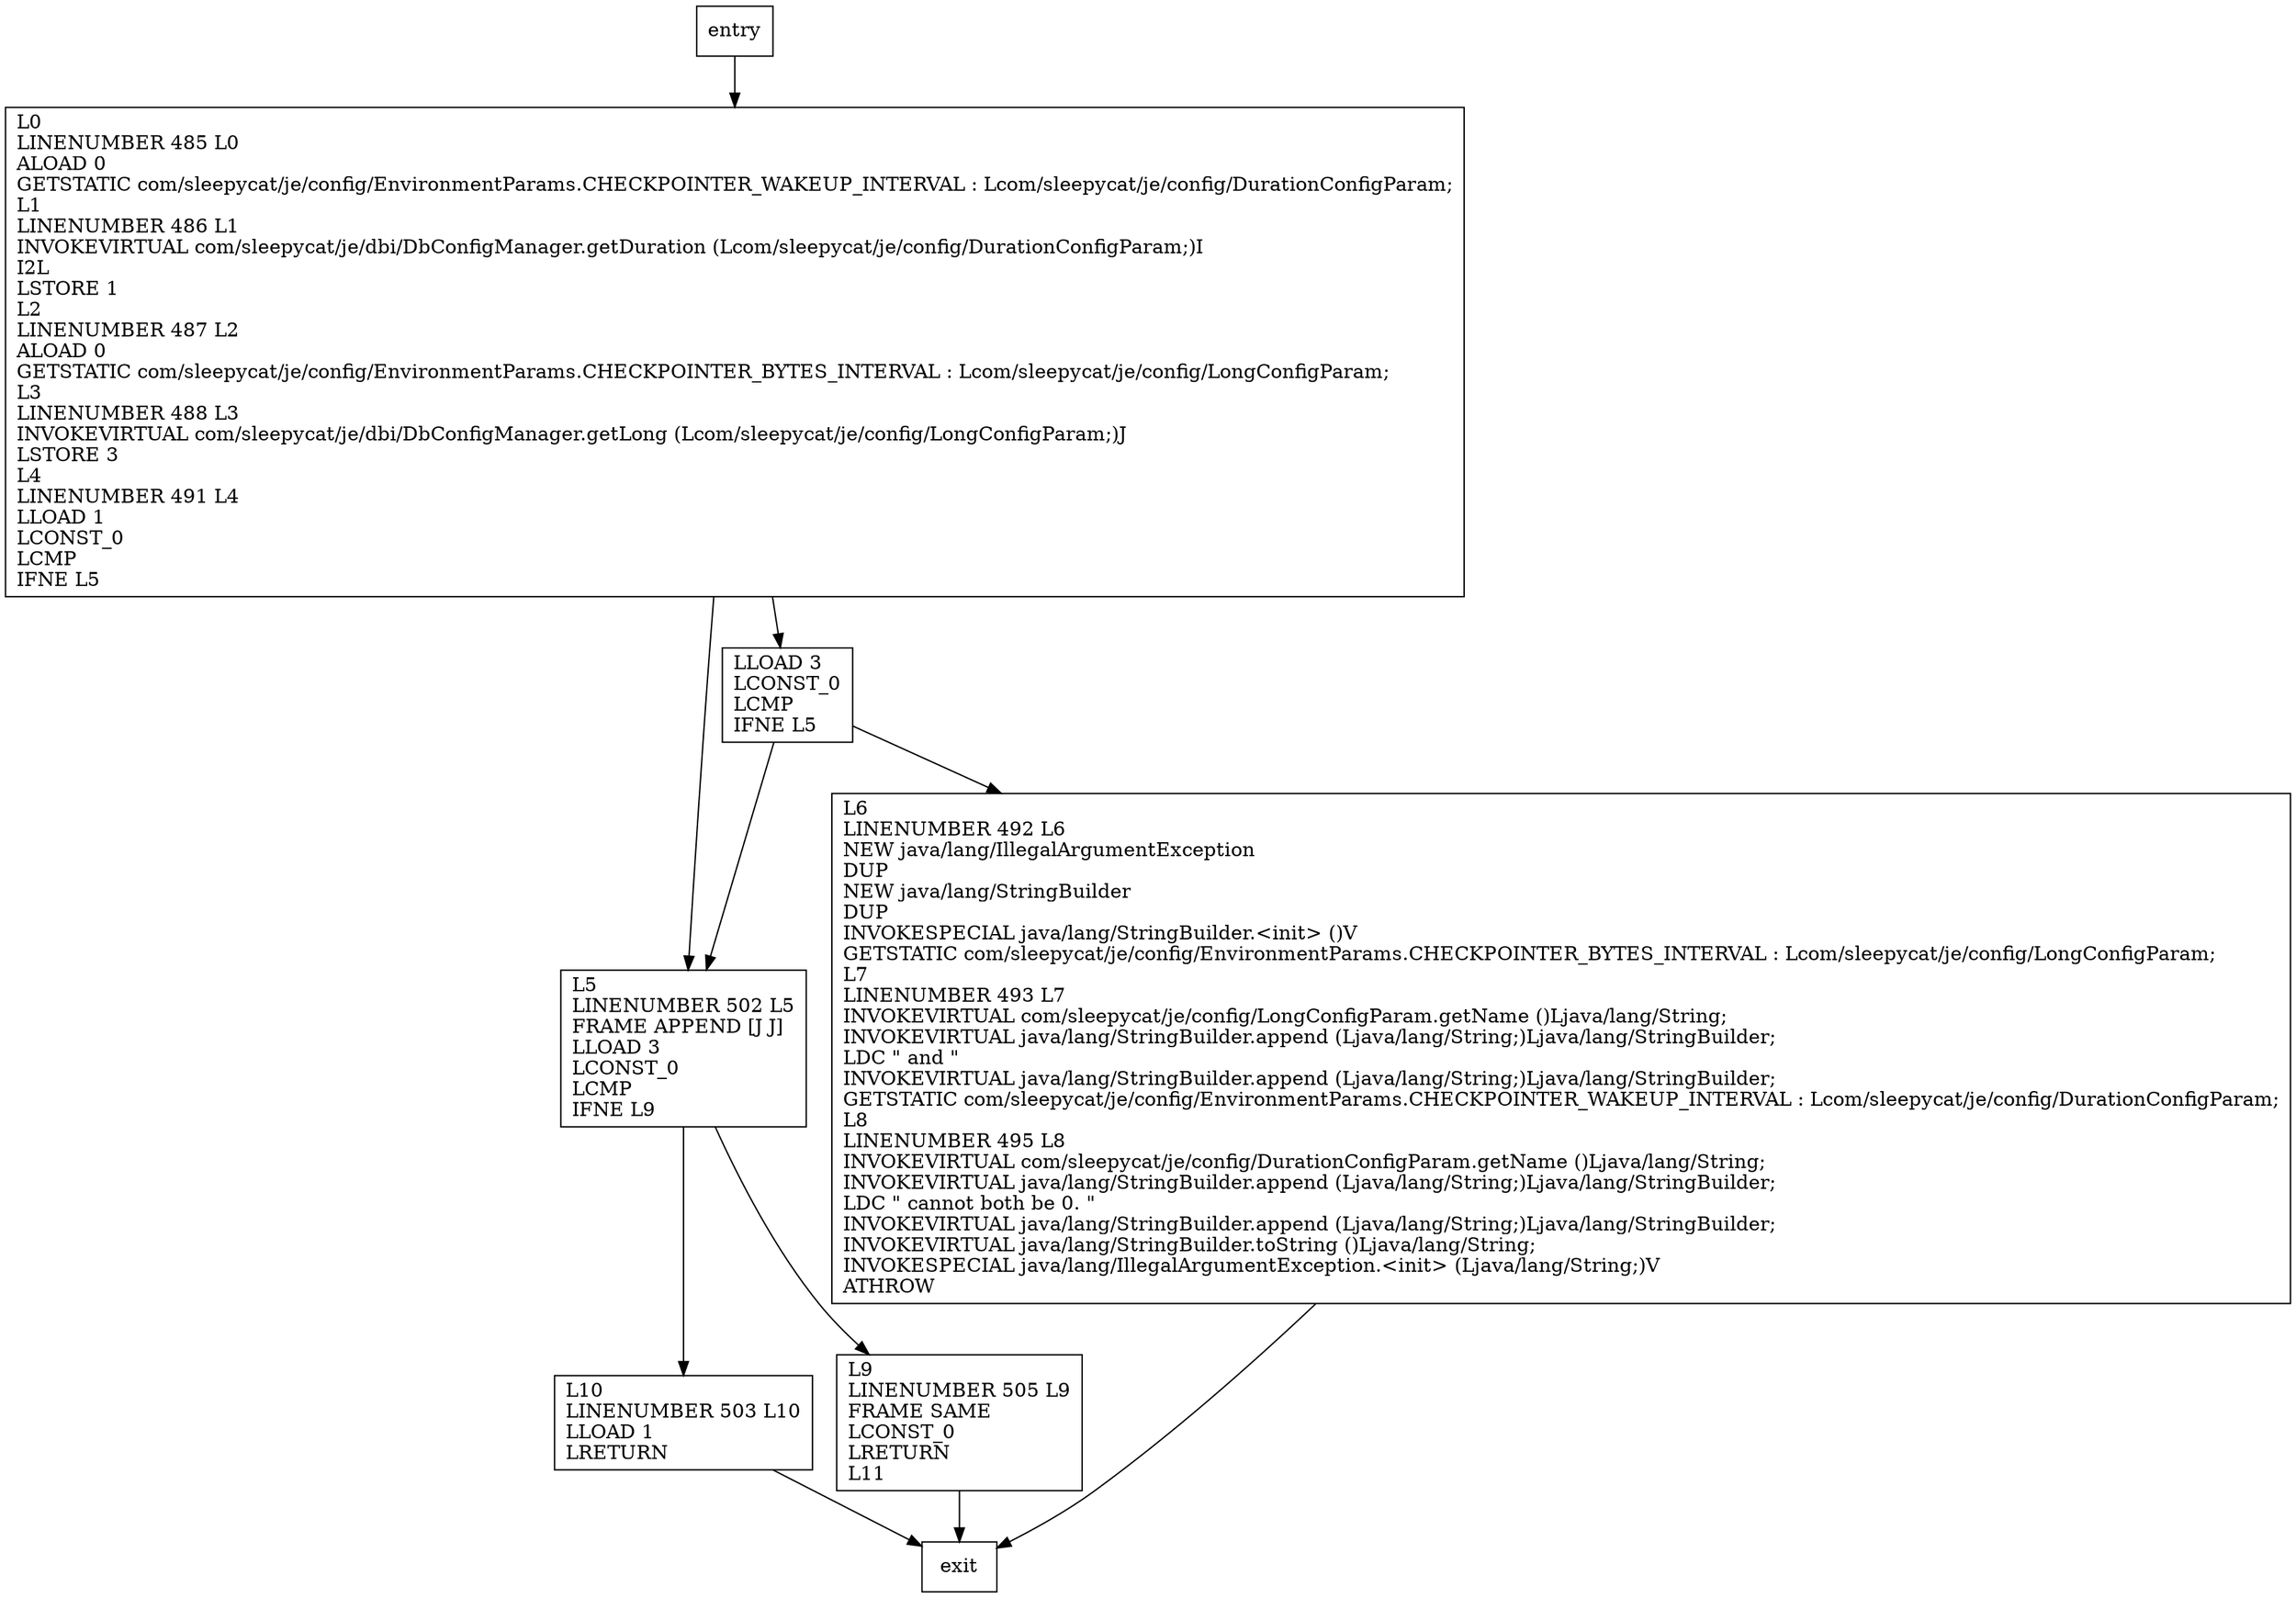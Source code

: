 digraph getWakeupPeriod {
node [shape=record];
511225453 [label="LLOAD 3\lLCONST_0\lLCMP\lIFNE L5\l"];
1281379018 [label="L5\lLINENUMBER 502 L5\lFRAME APPEND [J J]\lLLOAD 3\lLCONST_0\lLCMP\lIFNE L9\l"];
295650900 [label="L10\lLINENUMBER 503 L10\lLLOAD 1\lLRETURN\l"];
1014465934 [label="L6\lLINENUMBER 492 L6\lNEW java/lang/IllegalArgumentException\lDUP\lNEW java/lang/StringBuilder\lDUP\lINVOKESPECIAL java/lang/StringBuilder.\<init\> ()V\lGETSTATIC com/sleepycat/je/config/EnvironmentParams.CHECKPOINTER_BYTES_INTERVAL : Lcom/sleepycat/je/config/LongConfigParam;\lL7\lLINENUMBER 493 L7\lINVOKEVIRTUAL com/sleepycat/je/config/LongConfigParam.getName ()Ljava/lang/String;\lINVOKEVIRTUAL java/lang/StringBuilder.append (Ljava/lang/String;)Ljava/lang/StringBuilder;\lLDC \" and \"\lINVOKEVIRTUAL java/lang/StringBuilder.append (Ljava/lang/String;)Ljava/lang/StringBuilder;\lGETSTATIC com/sleepycat/je/config/EnvironmentParams.CHECKPOINTER_WAKEUP_INTERVAL : Lcom/sleepycat/je/config/DurationConfigParam;\lL8\lLINENUMBER 495 L8\lINVOKEVIRTUAL com/sleepycat/je/config/DurationConfigParam.getName ()Ljava/lang/String;\lINVOKEVIRTUAL java/lang/StringBuilder.append (Ljava/lang/String;)Ljava/lang/StringBuilder;\lLDC \" cannot both be 0. \"\lINVOKEVIRTUAL java/lang/StringBuilder.append (Ljava/lang/String;)Ljava/lang/StringBuilder;\lINVOKEVIRTUAL java/lang/StringBuilder.toString ()Ljava/lang/String;\lINVOKESPECIAL java/lang/IllegalArgumentException.\<init\> (Ljava/lang/String;)V\lATHROW\l"];
1255113382 [label="L9\lLINENUMBER 505 L9\lFRAME SAME\lLCONST_0\lLRETURN\lL11\l"];
448630376 [label="L0\lLINENUMBER 485 L0\lALOAD 0\lGETSTATIC com/sleepycat/je/config/EnvironmentParams.CHECKPOINTER_WAKEUP_INTERVAL : Lcom/sleepycat/je/config/DurationConfigParam;\lL1\lLINENUMBER 486 L1\lINVOKEVIRTUAL com/sleepycat/je/dbi/DbConfigManager.getDuration (Lcom/sleepycat/je/config/DurationConfigParam;)I\lI2L\lLSTORE 1\lL2\lLINENUMBER 487 L2\lALOAD 0\lGETSTATIC com/sleepycat/je/config/EnvironmentParams.CHECKPOINTER_BYTES_INTERVAL : Lcom/sleepycat/je/config/LongConfigParam;\lL3\lLINENUMBER 488 L3\lINVOKEVIRTUAL com/sleepycat/je/dbi/DbConfigManager.getLong (Lcom/sleepycat/je/config/LongConfigParam;)J\lLSTORE 3\lL4\lLINENUMBER 491 L4\lLLOAD 1\lLCONST_0\lLCMP\lIFNE L5\l"];
entry;
exit;
entry -> 448630376
511225453 -> 1281379018
511225453 -> 1014465934
1281379018 -> 295650900
1281379018 -> 1255113382
295650900 -> exit
1014465934 -> exit
1255113382 -> exit
448630376 -> 511225453
448630376 -> 1281379018
}
